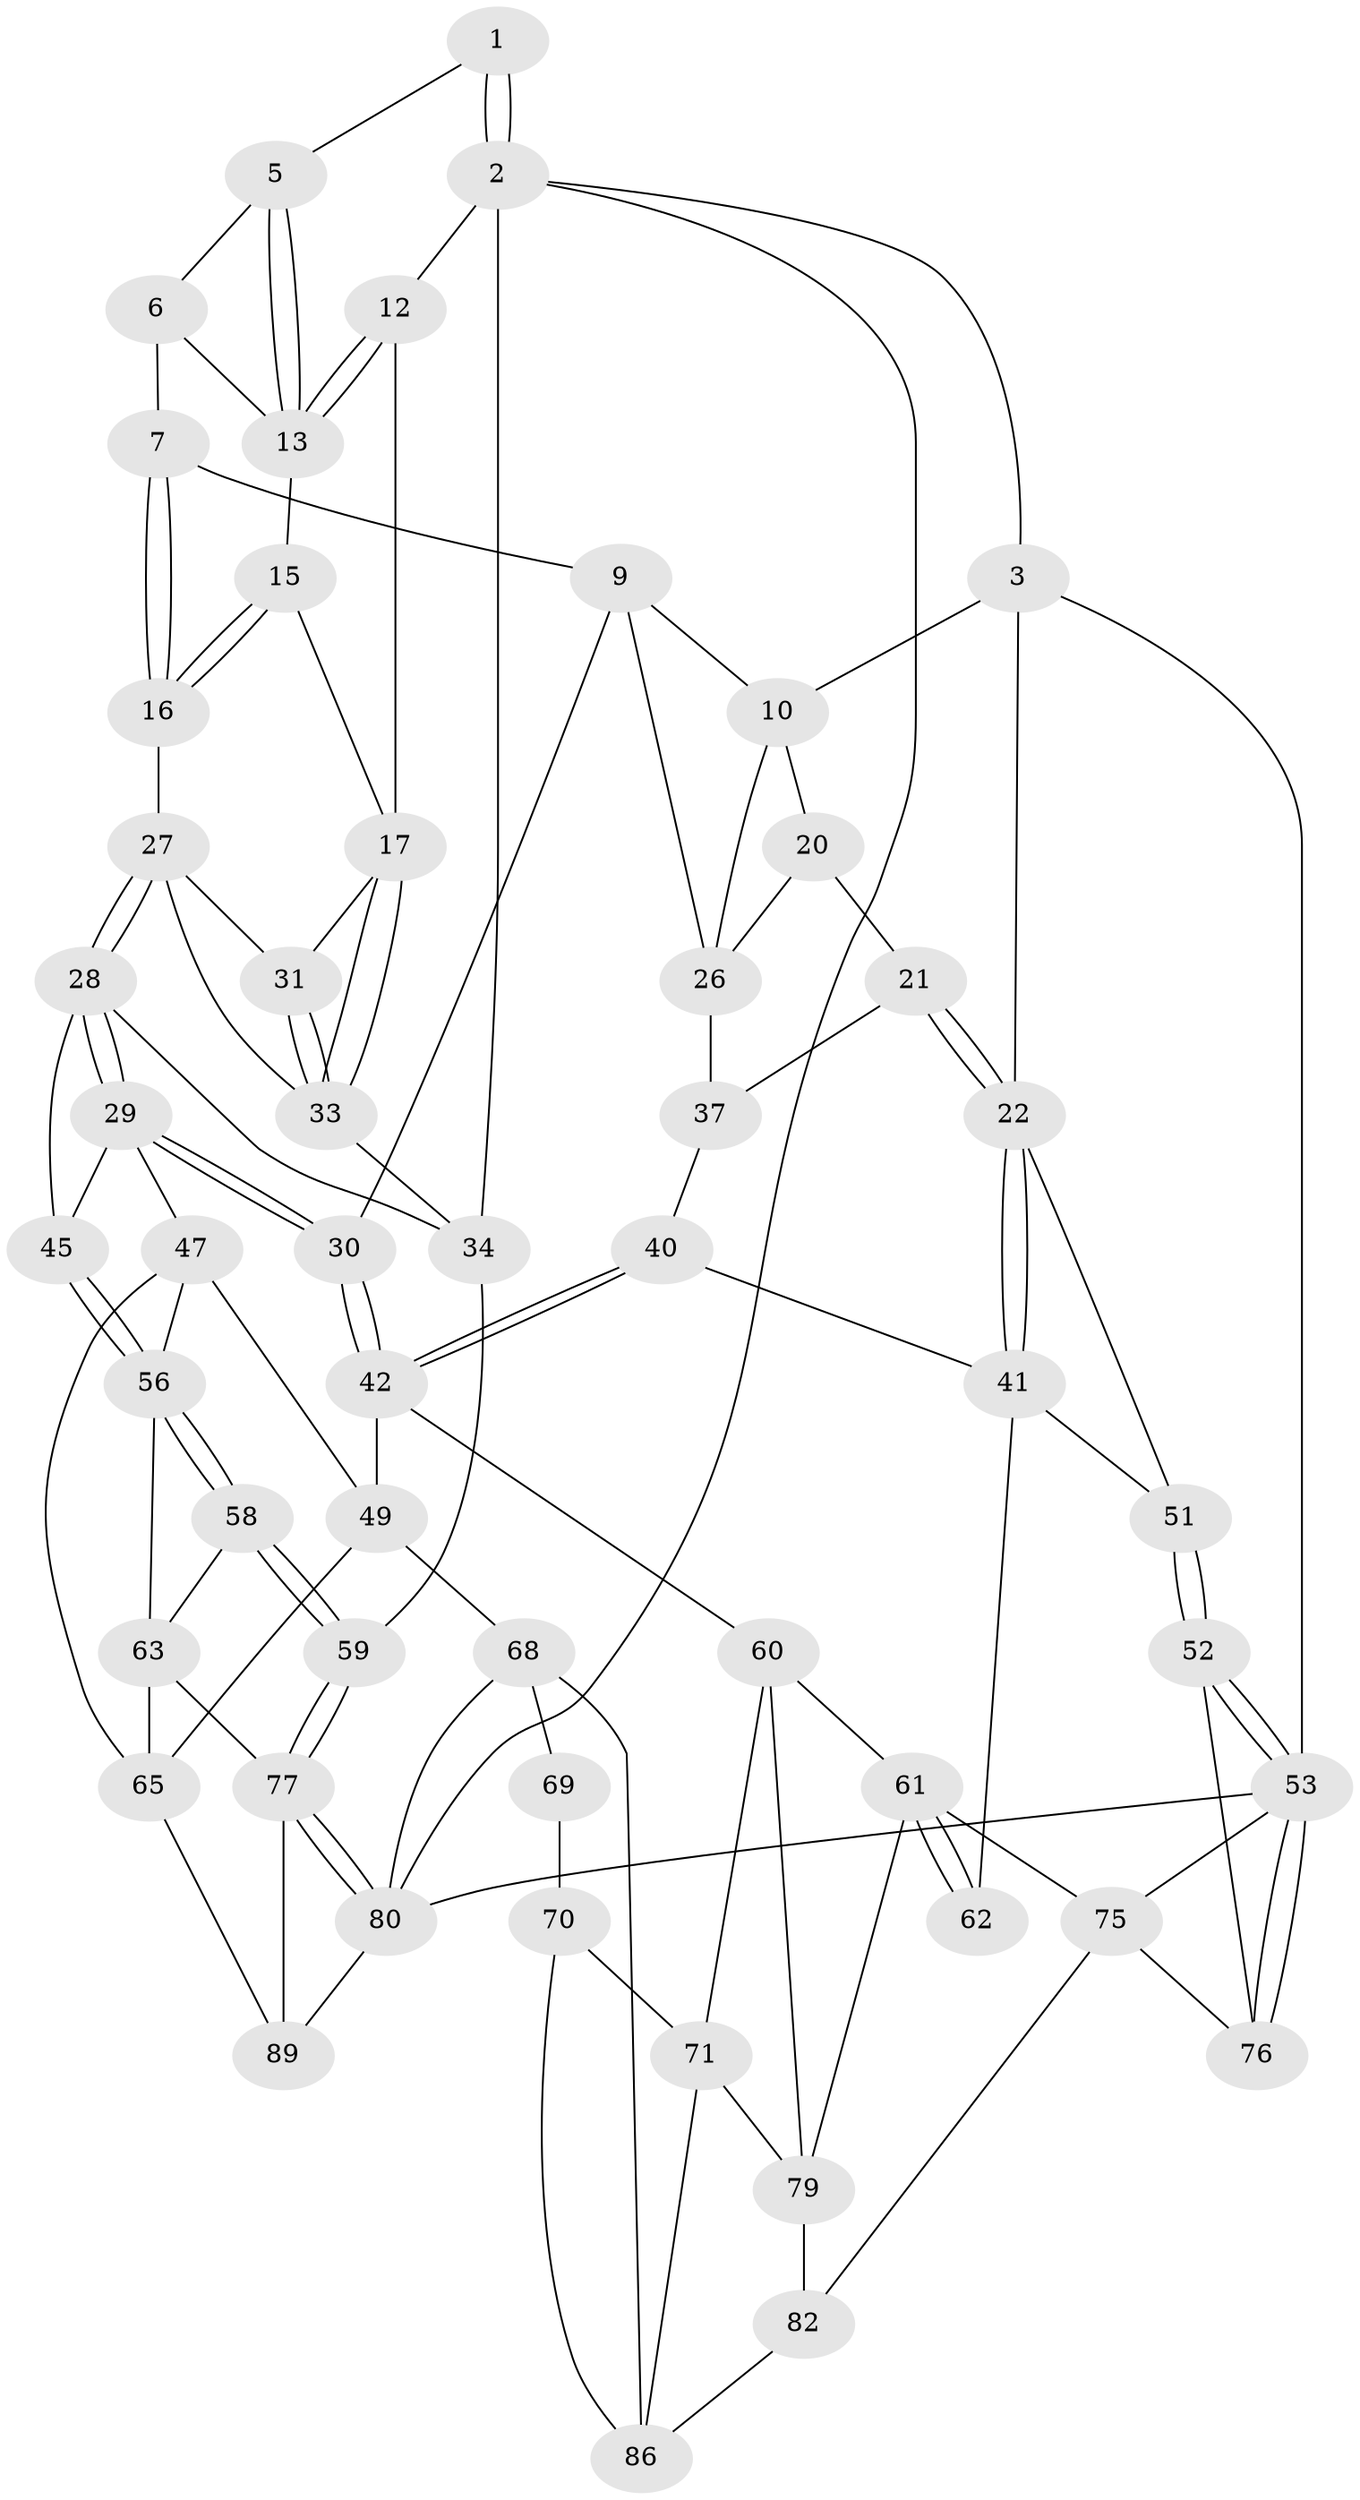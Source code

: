 // Generated by graph-tools (version 1.1) at 2025/52/02/27/25 19:52:42]
// undirected, 54 vertices, 119 edges
graph export_dot {
graph [start="1"]
  node [color=gray90,style=filled];
  1 [pos="+0.7941670775865324+0"];
  2 [pos="+1+0",super="+11"];
  3 [pos="+0+0",super="+4"];
  5 [pos="+0.7929809895467899+0"];
  6 [pos="+0.78238873516775+0"];
  7 [pos="+0.7087941106599096+0",super="+8"];
  9 [pos="+0.5655949913621895+0.10106111947950054",super="+25"];
  10 [pos="+0.419192650100876+0.029606795346219072",super="+19"];
  12 [pos="+0.9912911489201692+0.1333551776948272"];
  13 [pos="+0.9557007133132855+0.10069567075121542",super="+14"];
  15 [pos="+0.8421946469001693+0.14950501692435172"];
  16 [pos="+0.7537583739976749+0.18546970170377658",super="+24"];
  17 [pos="+0.9210546832951159+0.16922213331963692",super="+18"];
  20 [pos="+0.20453495129868499+0.17679604955747266"];
  21 [pos="+0.1704005422414312+0.18065813975588954",super="+38"];
  22 [pos="+0+0.13831149303064638",super="+23"];
  26 [pos="+0.42902782950153867+0.25289247085852007",super="+36"];
  27 [pos="+0.7146881482279848+0.2787666027247556",super="+32"];
  28 [pos="+0.6887389056271183+0.31411464796572225",super="+44"];
  29 [pos="+0.6533001205179727+0.32542534857034366",super="+46"];
  30 [pos="+0.5397812488633603+0.34094440978922674"];
  31 [pos="+0.851179525365651+0.17188542568222256"];
  33 [pos="+0.9089228621578056+0.28164169305467895",super="+35"];
  34 [pos="+1+0.48351124408923496",super="+43"];
  37 [pos="+0.3272157933365976+0.29458717505404985",super="+39"];
  40 [pos="+0.26803457668609465+0.4382115822850646"];
  41 [pos="+0.1968345336657286+0.44276027771771864",super="+55"];
  42 [pos="+0.4653271860001535+0.5102639964200356",super="+50"];
  45 [pos="+0.7499452200043489+0.5191325150790147"];
  47 [pos="+0.6702393519980444+0.5642457213621569",super="+48"];
  49 [pos="+0.47417560341740583+0.5340781811166727",super="+67"];
  51 [pos="+0+0.5618115454373116"];
  52 [pos="+0+0.602475228973996",super="+73"];
  53 [pos="+0+0.6939025795496181",super="+54"];
  56 [pos="+0.7559152052326293+0.5475903266537101",super="+57"];
  58 [pos="+0.8152113850145837+0.5650042336917562"];
  59 [pos="+1+0.5445251774580169"];
  60 [pos="+0.40876241568354205+0.6377934222165516",super="+72"];
  61 [pos="+0.22270991084136765+0.6693579772123629",super="+74"];
  62 [pos="+0.16570558483355044+0.6237039978160712"];
  63 [pos="+0.7369580215439883+0.7004532745260974",super="+64"];
  65 [pos="+0.6720367135703728+0.7906955416849848",super="+66"];
  68 [pos="+0.5111126660534809+0.8200592585528619",super="+88"];
  69 [pos="+0.48842180259235757+0.8125998940389432"];
  70 [pos="+0.42712932168748713+0.7595158925823112",super="+85"];
  71 [pos="+0.42188424751985265+0.7537960647180579",super="+84"];
  75 [pos="+0.10203644327939486+0.8275048072325446",super="+83"];
  76 [pos="+0.08791531833800278+0.737589428430804"];
  77 [pos="+1+0.7803793933493645",super="+78"];
  79 [pos="+0.222630877543427+0.7800459987102366",super="+81"];
  80 [pos="+1+1",super="+90"];
  82 [pos="+0.17534797908531852+1"];
  86 [pos="+0.3320946647357152+1",super="+87"];
  89 [pos="+0.6918058427276466+0.9615322551635602"];
  1 -- 2;
  1 -- 2;
  1 -- 5;
  2 -- 3;
  2 -- 80;
  2 -- 34;
  2 -- 12;
  3 -- 53;
  3 -- 10;
  3 -- 22;
  5 -- 6;
  5 -- 13;
  5 -- 13;
  6 -- 7;
  6 -- 13;
  7 -- 16 [weight=2];
  7 -- 16;
  7 -- 9;
  9 -- 10;
  9 -- 26;
  9 -- 30;
  10 -- 26;
  10 -- 20;
  12 -- 13;
  12 -- 13;
  12 -- 17;
  13 -- 15;
  15 -- 16;
  15 -- 16;
  15 -- 17;
  16 -- 27;
  17 -- 33;
  17 -- 33;
  17 -- 31;
  20 -- 21;
  20 -- 26;
  21 -- 22;
  21 -- 22;
  21 -- 37 [weight=2];
  22 -- 41;
  22 -- 41;
  22 -- 51;
  26 -- 37;
  27 -- 28;
  27 -- 28;
  27 -- 31;
  27 -- 33;
  28 -- 29;
  28 -- 29;
  28 -- 45;
  28 -- 34;
  29 -- 30;
  29 -- 30;
  29 -- 45;
  29 -- 47;
  30 -- 42;
  30 -- 42;
  31 -- 33;
  31 -- 33;
  33 -- 34;
  34 -- 59;
  37 -- 40;
  40 -- 41;
  40 -- 42;
  40 -- 42;
  41 -- 51;
  41 -- 62;
  42 -- 49;
  42 -- 60;
  45 -- 56;
  45 -- 56;
  47 -- 56;
  47 -- 65;
  47 -- 49;
  49 -- 68;
  49 -- 65;
  51 -- 52;
  51 -- 52;
  52 -- 53;
  52 -- 53;
  52 -- 76;
  53 -- 76;
  53 -- 76;
  53 -- 80;
  53 -- 75;
  56 -- 58;
  56 -- 58;
  56 -- 63;
  58 -- 59;
  58 -- 59;
  58 -- 63;
  59 -- 77;
  59 -- 77;
  60 -- 61;
  60 -- 79;
  60 -- 71;
  61 -- 62;
  61 -- 62;
  61 -- 75;
  61 -- 79;
  63 -- 65;
  63 -- 77;
  65 -- 89;
  68 -- 69;
  68 -- 80;
  68 -- 86;
  69 -- 70 [weight=2];
  70 -- 71;
  70 -- 86;
  71 -- 86;
  71 -- 79;
  75 -- 76;
  75 -- 82;
  77 -- 80;
  77 -- 80;
  77 -- 89;
  79 -- 82;
  80 -- 89;
  82 -- 86;
}
